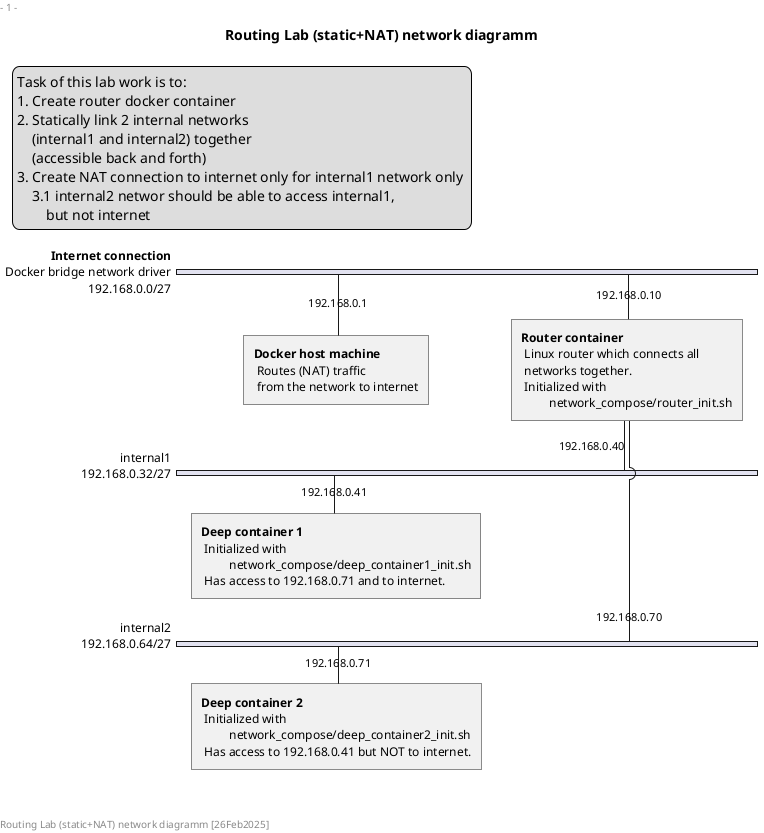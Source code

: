 @startuml Routing Lab (static + NAT)
skinparam defaultTextAlignment left
' skinparam DefaultFontColor red
header - 1 - 
footer Routing Lab (static+NAT) network diagramm [26Feb2025]
title Routing Lab (static+NAT) network diagramm
 
nwdiag {
    network inet {
        address = "192.168.0.0/27"
        host [address = "192.168.0.1", description="<b>Docker host machine</b>\n Routes (NAT) traffic\n from the network to internet"];
        router1 [address = "192.168.0.10", description = "<b>Router container</b>\n Linux router which connects all\n networks together.\n Initialized with\n\t network_compose/router_init.sh";];
        description = "<b>Internet connection</b>\nDocker bridge network driver";
    }
    
    network internal1 {
        address = "192.168.0.32/27";
        router1 [address = "192.168.0.40", ];
        deep_container1 [address = "192.168.0.41", description = "<b>Deep container 1</b>\n Initialized with\n\t network_compose/deep_container1_init.sh\n Has access to 192.168.0.71 and to internet."];
    }

    network internal2 {
        address = "192.168.0.64/27";
        router1 [address = "192.168.0.70"];
        deep_container2 [address = "192.168.0.71", description = "<b>Deep container 2</b>\n Initialized with\n\t network_compose/deep_container2_init.sh\n Has access to 192.168.0.41 but NOT to internet."];
    }
}
'END nwdiag {

legend top left
    Task of this lab work is to:
    1. Create router docker container
    2. Statically link 2 internal networks 
        (internal1 and internal2) together 
        (accessible back and forth)
    3. Create NAT connection to internet only for internal1 network only 
        3.1 internal2 networ should be able to access internal1,
            but not internet
end legend

@enduml